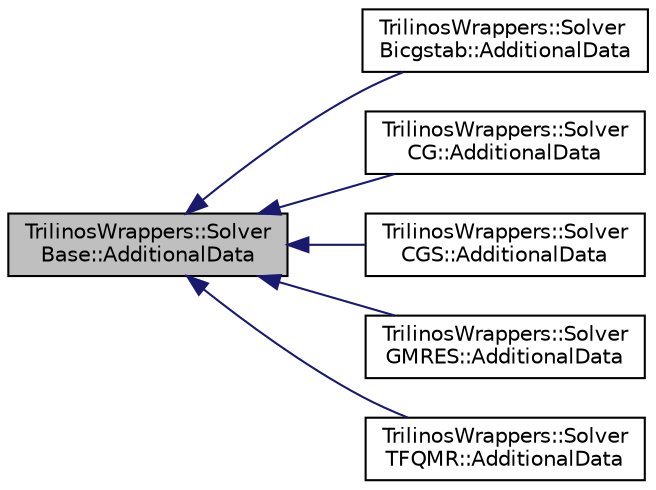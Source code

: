digraph "TrilinosWrappers::SolverBase::AdditionalData"
{
 // LATEX_PDF_SIZE
  edge [fontname="Helvetica",fontsize="10",labelfontname="Helvetica",labelfontsize="10"];
  node [fontname="Helvetica",fontsize="10",shape=record];
  rankdir="LR";
  Node1 [label="TrilinosWrappers::Solver\lBase::AdditionalData",height=0.2,width=0.4,color="black", fillcolor="grey75", style="filled", fontcolor="black",tooltip=" "];
  Node1 -> Node2 [dir="back",color="midnightblue",fontsize="10",style="solid",fontname="Helvetica"];
  Node2 [label="TrilinosWrappers::Solver\lBicgstab::AdditionalData",height=0.2,width=0.4,color="black", fillcolor="white", style="filled",URL="$structTrilinosWrappers_1_1SolverBicgstab_1_1AdditionalData.html",tooltip=" "];
  Node1 -> Node3 [dir="back",color="midnightblue",fontsize="10",style="solid",fontname="Helvetica"];
  Node3 [label="TrilinosWrappers::Solver\lCG::AdditionalData",height=0.2,width=0.4,color="black", fillcolor="white", style="filled",URL="$structTrilinosWrappers_1_1SolverCG_1_1AdditionalData.html",tooltip=" "];
  Node1 -> Node4 [dir="back",color="midnightblue",fontsize="10",style="solid",fontname="Helvetica"];
  Node4 [label="TrilinosWrappers::Solver\lCGS::AdditionalData",height=0.2,width=0.4,color="black", fillcolor="white", style="filled",URL="$structTrilinosWrappers_1_1SolverCGS_1_1AdditionalData.html",tooltip=" "];
  Node1 -> Node5 [dir="back",color="midnightblue",fontsize="10",style="solid",fontname="Helvetica"];
  Node5 [label="TrilinosWrappers::Solver\lGMRES::AdditionalData",height=0.2,width=0.4,color="black", fillcolor="white", style="filled",URL="$structTrilinosWrappers_1_1SolverGMRES_1_1AdditionalData.html",tooltip=" "];
  Node1 -> Node6 [dir="back",color="midnightblue",fontsize="10",style="solid",fontname="Helvetica"];
  Node6 [label="TrilinosWrappers::Solver\lTFQMR::AdditionalData",height=0.2,width=0.4,color="black", fillcolor="white", style="filled",URL="$structTrilinosWrappers_1_1SolverTFQMR_1_1AdditionalData.html",tooltip=" "];
}
